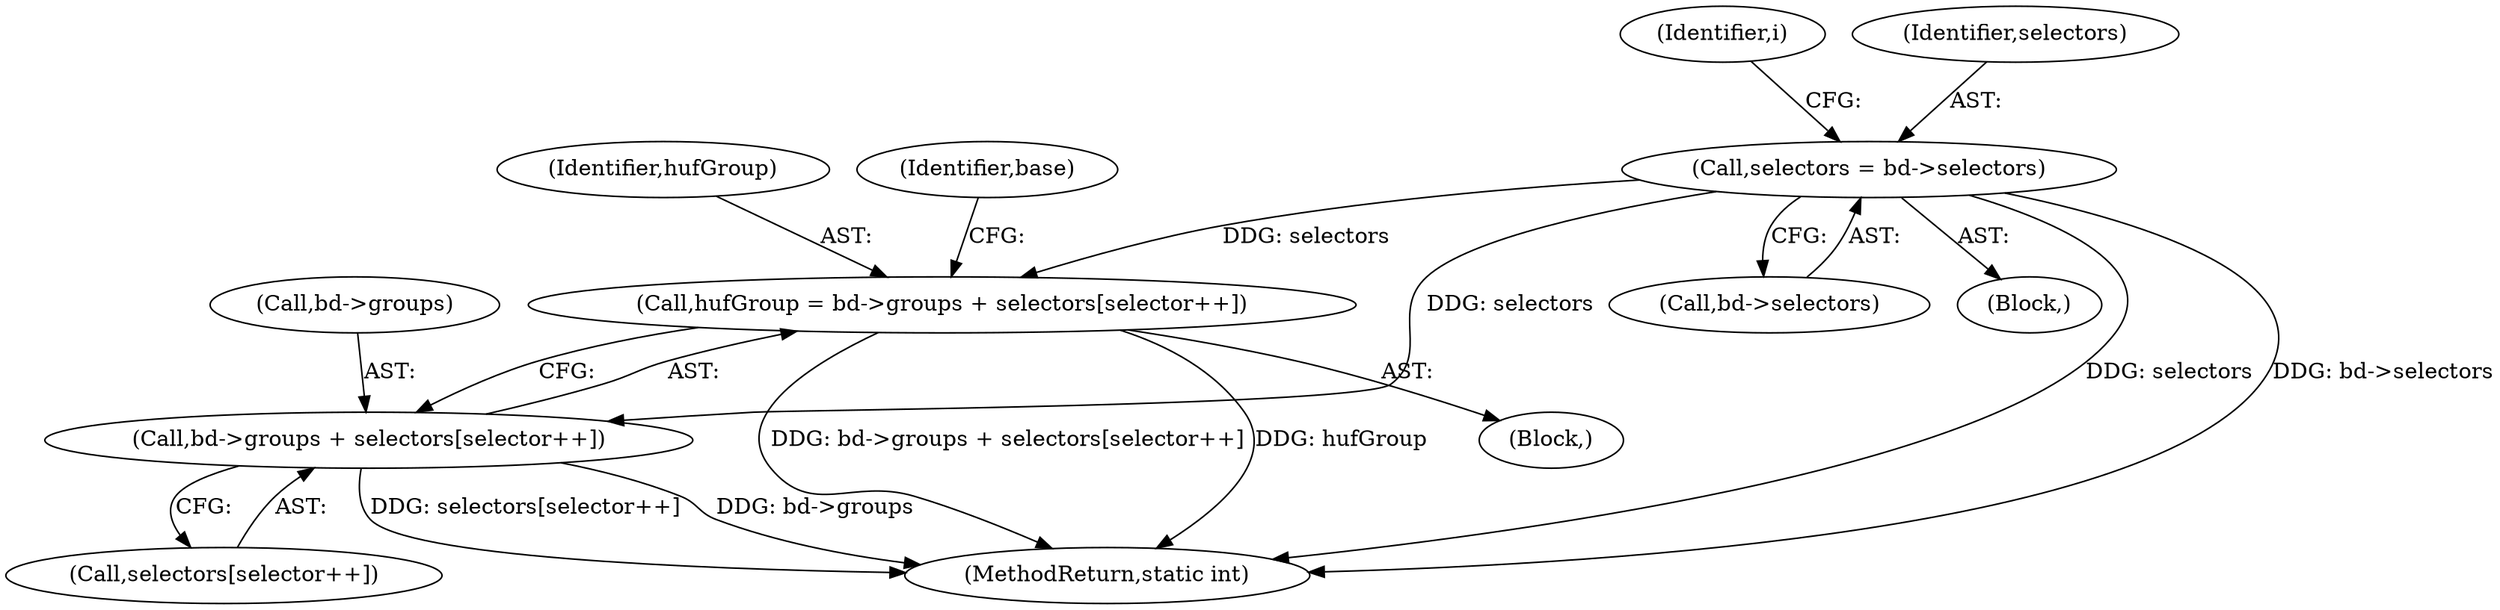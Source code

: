 digraph "0_busybox_0402cb32df015d9372578e3db27db47b33d5c7b0@pointer" {
"1000189" [label="(Call,selectors = bd->selectors)"];
"1000742" [label="(Call,hufGroup = bd->groups + selectors[selector++])"];
"1000744" [label="(Call,bd->groups + selectors[selector++])"];
"1000189" [label="(Call,selectors = bd->selectors)"];
"1000195" [label="(Identifier,i)"];
"1000190" [label="(Identifier,selectors)"];
"1000744" [label="(Call,bd->groups + selectors[selector++])"];
"1000742" [label="(Call,hufGroup = bd->groups + selectors[selector++])"];
"1000191" [label="(Call,bd->selectors)"];
"1000748" [label="(Call,selectors[selector++])"];
"1000159" [label="(Block,)"];
"1000743" [label="(Identifier,hufGroup)"];
"1000745" [label="(Call,bd->groups)"];
"1000753" [label="(Identifier,base)"];
"1001177" [label="(MethodReturn,static int)"];
"1000729" [label="(Block,)"];
"1000189" -> "1000159"  [label="AST: "];
"1000189" -> "1000191"  [label="CFG: "];
"1000190" -> "1000189"  [label="AST: "];
"1000191" -> "1000189"  [label="AST: "];
"1000195" -> "1000189"  [label="CFG: "];
"1000189" -> "1001177"  [label="DDG: selectors"];
"1000189" -> "1001177"  [label="DDG: bd->selectors"];
"1000189" -> "1000742"  [label="DDG: selectors"];
"1000189" -> "1000744"  [label="DDG: selectors"];
"1000742" -> "1000729"  [label="AST: "];
"1000742" -> "1000744"  [label="CFG: "];
"1000743" -> "1000742"  [label="AST: "];
"1000744" -> "1000742"  [label="AST: "];
"1000753" -> "1000742"  [label="CFG: "];
"1000742" -> "1001177"  [label="DDG: bd->groups + selectors[selector++]"];
"1000742" -> "1001177"  [label="DDG: hufGroup"];
"1000744" -> "1000748"  [label="CFG: "];
"1000745" -> "1000744"  [label="AST: "];
"1000748" -> "1000744"  [label="AST: "];
"1000744" -> "1001177"  [label="DDG: selectors[selector++]"];
"1000744" -> "1001177"  [label="DDG: bd->groups"];
}
